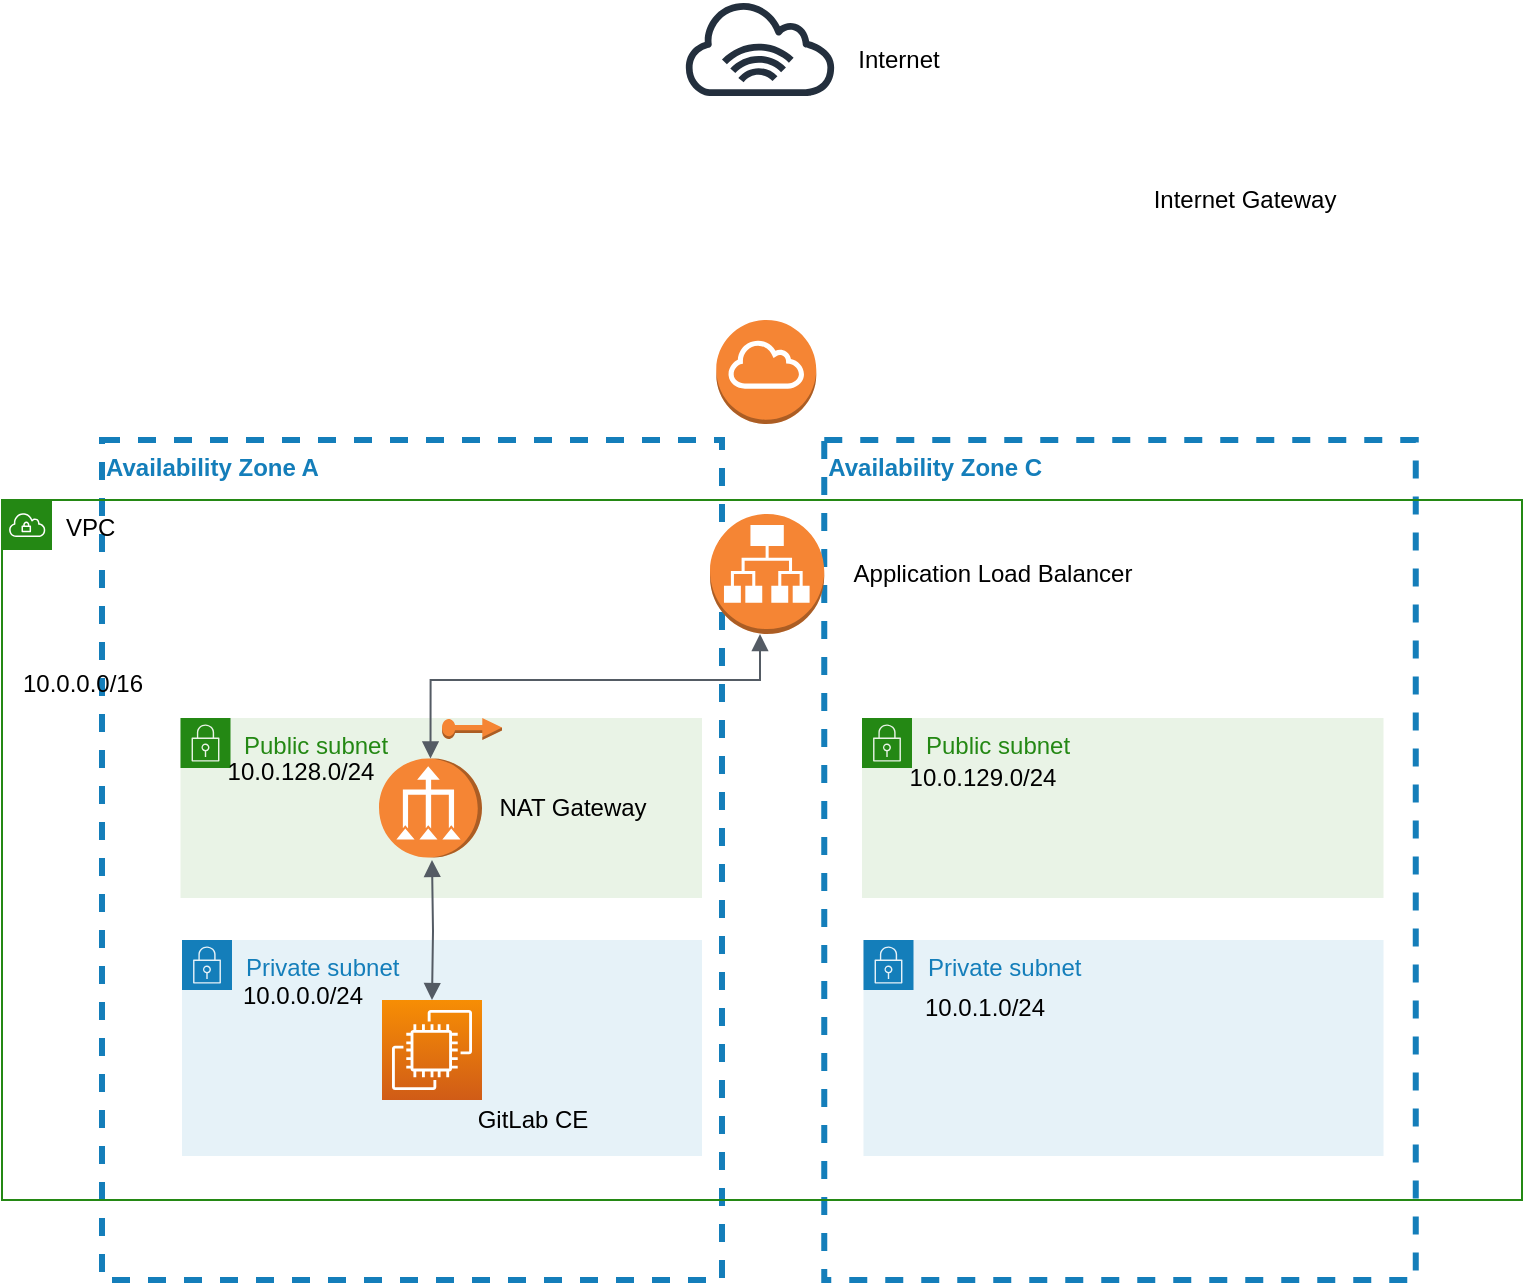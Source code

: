 <mxfile version="17.4.2" type="device"><diagram id="Ht1M8jgEwFfnCIfOTk4-" name="Page-1"><mxGraphModel dx="946" dy="672" grid="1" gridSize="10" guides="1" tooltips="1" connect="1" arrows="1" fold="1" page="1" pageScale="1" pageWidth="1169" pageHeight="827" math="0" shadow="0"><root><mxCell id="0"/><mxCell id="1" parent="0"/><mxCell id="mYgb7BdVEhMFVUpKuo6C-51" value="Availability Zone C" style="fillColor=none;strokeColor=#147EBA;dashed=1;verticalAlign=top;fontStyle=1;fontColor=#147EBA;align=left;strokeWidth=3;" vertex="1" parent="1"><mxGeometry x="581.13" y="230" width="295.75" height="420" as="geometry"/></mxCell><mxCell id="mYgb7BdVEhMFVUpKuo6C-24" value="Availability Zone A" style="fillColor=none;strokeColor=#147EBA;dashed=1;verticalAlign=top;fontStyle=1;fontColor=#147EBA;align=left;strokeWidth=3;" vertex="1" parent="1"><mxGeometry x="220" y="230" width="310" height="420" as="geometry"/></mxCell><mxCell id="mYgb7BdVEhMFVUpKuo6C-5" value="Private subnet" style="points=[[0,0],[0.25,0],[0.5,0],[0.75,0],[1,0],[1,0.25],[1,0.5],[1,0.75],[1,1],[0.75,1],[0.5,1],[0.25,1],[0,1],[0,0.75],[0,0.5],[0,0.25]];outlineConnect=0;gradientColor=none;html=1;whiteSpace=wrap;fontSize=12;fontStyle=0;container=1;pointerEvents=0;collapsible=0;recursiveResize=0;shape=mxgraph.aws4.group;grIcon=mxgraph.aws4.group_security_group;grStroke=0;strokeColor=#147EBA;fillColor=#E6F2F8;verticalAlign=top;align=left;spacingLeft=30;fontColor=#147EBA;dashed=0;" vertex="1" parent="1"><mxGeometry x="260" y="480" width="260" height="108" as="geometry"/></mxCell><mxCell id="mYgb7BdVEhMFVUpKuo6C-7" value="" style="sketch=0;points=[[0,0,0],[0.25,0,0],[0.5,0,0],[0.75,0,0],[1,0,0],[0,1,0],[0.25,1,0],[0.5,1,0],[0.75,1,0],[1,1,0],[0,0.25,0],[0,0.5,0],[0,0.75,0],[1,0.25,0],[1,0.5,0],[1,0.75,0]];outlineConnect=0;fontColor=#232F3E;gradientColor=#F78E04;gradientDirection=north;fillColor=#D05C17;strokeColor=#ffffff;dashed=0;verticalLabelPosition=bottom;verticalAlign=top;align=center;html=1;fontSize=12;fontStyle=0;aspect=fixed;shape=mxgraph.aws4.resourceIcon;resIcon=mxgraph.aws4.ec2;" vertex="1" parent="mYgb7BdVEhMFVUpKuo6C-5"><mxGeometry x="100" y="30" width="50" height="50" as="geometry"/></mxCell><mxCell id="mYgb7BdVEhMFVUpKuo6C-8" value="GitLab CE" style="text;html=1;align=center;verticalAlign=middle;resizable=0;points=[];autosize=1;strokeColor=none;fillColor=none;fontColor=#000000;" vertex="1" parent="mYgb7BdVEhMFVUpKuo6C-5"><mxGeometry x="140" y="80" width="70" height="20" as="geometry"/></mxCell><mxCell id="mYgb7BdVEhMFVUpKuo6C-21" value="10.0.0.0/24" style="text;html=1;align=center;verticalAlign=middle;resizable=0;points=[];autosize=1;strokeColor=none;fillColor=none;fontColor=#000000;" vertex="1" parent="mYgb7BdVEhMFVUpKuo6C-5"><mxGeometry x="20" y="18" width="80" height="20" as="geometry"/></mxCell><mxCell id="mYgb7BdVEhMFVUpKuo6C-6" value="Public subnet" style="points=[[0,0],[0.25,0],[0.5,0],[0.75,0],[1,0],[1,0.25],[1,0.5],[1,0.75],[1,1],[0.75,1],[0.5,1],[0.25,1],[0,1],[0,0.75],[0,0.5],[0,0.25]];outlineConnect=0;gradientColor=none;html=1;whiteSpace=wrap;fontSize=12;fontStyle=0;container=1;pointerEvents=0;collapsible=0;recursiveResize=0;shape=mxgraph.aws4.group;grIcon=mxgraph.aws4.group_security_group;grStroke=0;strokeColor=#248814;fillColor=#E9F3E6;verticalAlign=top;align=left;spacingLeft=30;fontColor=#248814;dashed=0;" vertex="1" parent="1"><mxGeometry x="259.25" y="369" width="260.75" height="90" as="geometry"/></mxCell><mxCell id="mYgb7BdVEhMFVUpKuo6C-9" value="" style="outlineConnect=0;dashed=0;verticalLabelPosition=bottom;verticalAlign=top;align=center;html=1;shape=mxgraph.aws3.vpc_nat_gateway;fillColor=#F58534;gradientColor=none;fontColor=#000000;direction=north;" vertex="1" parent="mYgb7BdVEhMFVUpKuo6C-6"><mxGeometry x="99.25" y="20.25" width="51.5" height="49.5" as="geometry"/></mxCell><mxCell id="mYgb7BdVEhMFVUpKuo6C-10" value="NAT Gateway" style="text;html=1;align=center;verticalAlign=middle;resizable=0;points=[];autosize=1;strokeColor=none;fillColor=none;fontColor=#000000;" vertex="1" parent="mYgb7BdVEhMFVUpKuo6C-6"><mxGeometry x="150.75" y="35" width="90" height="20" as="geometry"/></mxCell><mxCell id="mYgb7BdVEhMFVUpKuo6C-11" value="" style="outlineConnect=0;dashed=0;verticalLabelPosition=bottom;verticalAlign=top;align=center;html=1;shape=mxgraph.aws3.elastic_ip;fillColor=#F58534;gradientColor=none;fontColor=#000000;" vertex="1" parent="mYgb7BdVEhMFVUpKuo6C-6"><mxGeometry x="130.75" width="30" height="11" as="geometry"/></mxCell><mxCell id="mYgb7BdVEhMFVUpKuo6C-20" value="10.0.128.0/24" style="text;html=1;align=center;verticalAlign=middle;resizable=0;points=[];autosize=1;strokeColor=none;fillColor=none;fontColor=#000000;" vertex="1" parent="mYgb7BdVEhMFVUpKuo6C-6"><mxGeometry x="15" y="17.25" width="90" height="20" as="geometry"/></mxCell><mxCell id="mYgb7BdVEhMFVUpKuo6C-4" value="&lt;font color=&quot;#000000&quot;&gt;VPC&lt;/font&gt;" style="points=[[0,0],[0.25,0],[0.5,0],[0.75,0],[1,0],[1,0.25],[1,0.5],[1,0.75],[1,1],[0.75,1],[0.5,1],[0.25,1],[0,1],[0,0.75],[0,0.5],[0,0.25]];outlineConnect=0;gradientColor=none;html=1;whiteSpace=wrap;fontSize=12;fontStyle=0;container=0;pointerEvents=0;collapsible=0;recursiveResize=0;shape=mxgraph.aws4.group;grIcon=mxgraph.aws4.group_vpc;strokeColor=#248814;fillColor=none;verticalAlign=top;align=left;spacingLeft=30;fontColor=#AAB7B8;dashed=0;" vertex="1" parent="1"><mxGeometry x="170" y="260" width="760" height="350" as="geometry"/></mxCell><mxCell id="mYgb7BdVEhMFVUpKuo6C-17" value="" style="edgeStyle=orthogonalEdgeStyle;html=1;endArrow=block;elbow=vertical;startArrow=block;startFill=1;endFill=1;strokeColor=#545B64;rounded=0;fontColor=#000000;entryX=0.5;entryY=0;entryDx=0;entryDy=0;entryPerimeter=0;" edge="1" parent="1" target="mYgb7BdVEhMFVUpKuo6C-7"><mxGeometry width="100" relative="1" as="geometry"><mxPoint x="385" y="440" as="sourcePoint"/><mxPoint x="150" y="410" as="targetPoint"/></mxGeometry></mxCell><mxCell id="mYgb7BdVEhMFVUpKuo6C-22" value="" style="sketch=0;outlineConnect=0;fontColor=#232F3E;gradientColor=none;fillColor=#232F3D;strokeColor=none;dashed=0;verticalLabelPosition=bottom;verticalAlign=top;align=center;html=1;fontSize=12;fontStyle=0;aspect=fixed;pointerEvents=1;shape=mxgraph.aws4.internet_alt1;" vertex="1" parent="1"><mxGeometry x="510" y="10" width="78" height="48" as="geometry"/></mxCell><mxCell id="mYgb7BdVEhMFVUpKuo6C-23" value="Internet" style="text;html=1;align=center;verticalAlign=middle;resizable=0;points=[];autosize=1;strokeColor=none;fillColor=none;fontColor=#000000;" vertex="1" parent="1"><mxGeometry x="588" y="30" width="60" height="20" as="geometry"/></mxCell><mxCell id="mYgb7BdVEhMFVUpKuo6C-12" value="" style="outlineConnect=0;dashed=0;verticalLabelPosition=bottom;verticalAlign=top;align=center;html=1;shape=mxgraph.aws3.internet_gateway;fillColor=#F58534;gradientColor=none;fontColor=#000000;" vertex="1" parent="1"><mxGeometry x="527.13" y="170" width="50" height="52" as="geometry"/></mxCell><mxCell id="mYgb7BdVEhMFVUpKuo6C-15" value="Internet Gateway" style="text;html=1;align=center;verticalAlign=middle;resizable=0;points=[];autosize=1;strokeColor=none;fillColor=none;fontColor=#000000;" vertex="1" parent="1"><mxGeometry x="735.75" y="100" width="110" height="20" as="geometry"/></mxCell><mxCell id="mYgb7BdVEhMFVUpKuo6C-18" value="" style="edgeStyle=orthogonalEdgeStyle;html=1;endArrow=block;elbow=vertical;startArrow=block;startFill=1;endFill=1;strokeColor=#545B64;rounded=0;fontColor=#000000;entryX=1;entryY=0.5;entryDx=0;entryDy=0;entryPerimeter=0;" edge="1" parent="1" source="mYgb7BdVEhMFVUpKuo6C-26" target="mYgb7BdVEhMFVUpKuo6C-9"><mxGeometry width="100" relative="1" as="geometry"><mxPoint x="395" y="450" as="sourcePoint"/><mxPoint x="395" y="520" as="targetPoint"/><Array as="points"><mxPoint x="549" y="350"/><mxPoint x="384" y="350"/></Array></mxGeometry></mxCell><mxCell id="mYgb7BdVEhMFVUpKuo6C-29" value="Application Load Balancer" style="text;html=1;align=center;verticalAlign=middle;resizable=0;points=[];autosize=1;strokeColor=none;fillColor=none;fontColor=#000000;" vertex="1" parent="1"><mxGeometry x="585" y="287" width="160" height="20" as="geometry"/></mxCell><mxCell id="mYgb7BdVEhMFVUpKuo6C-19" value="10.0.0.0/16" style="text;html=1;align=center;verticalAlign=middle;resizable=0;points=[];autosize=1;strokeColor=none;fillColor=none;fontColor=#000000;" vertex="1" parent="1"><mxGeometry x="170" y="342" width="80" height="20" as="geometry"/></mxCell><mxCell id="mYgb7BdVEhMFVUpKuo6C-41" value="Public subnet" style="points=[[0,0],[0.25,0],[0.5,0],[0.75,0],[1,0],[1,0.25],[1,0.5],[1,0.75],[1,1],[0.75,1],[0.5,1],[0.25,1],[0,1],[0,0.75],[0,0.5],[0,0.25]];outlineConnect=0;gradientColor=none;html=1;whiteSpace=wrap;fontSize=12;fontStyle=0;container=1;pointerEvents=0;collapsible=0;recursiveResize=0;shape=mxgraph.aws4.group;grIcon=mxgraph.aws4.group_security_group;grStroke=0;strokeColor=#248814;fillColor=#E9F3E6;verticalAlign=top;align=left;spacingLeft=30;fontColor=#248814;dashed=0;" vertex="1" parent="1"><mxGeometry x="600" y="369" width="260.75" height="90" as="geometry"/></mxCell><mxCell id="mYgb7BdVEhMFVUpKuo6C-45" value="10.0.129.0/24" style="text;html=1;align=center;verticalAlign=middle;resizable=0;points=[];autosize=1;strokeColor=none;fillColor=none;fontColor=#000000;" vertex="1" parent="mYgb7BdVEhMFVUpKuo6C-41"><mxGeometry x="15" y="20.25" width="90" height="20" as="geometry"/></mxCell><mxCell id="mYgb7BdVEhMFVUpKuo6C-46" value="Private subnet" style="points=[[0,0],[0.25,0],[0.5,0],[0.75,0],[1,0],[1,0.25],[1,0.5],[1,0.75],[1,1],[0.75,1],[0.5,1],[0.25,1],[0,1],[0,0.75],[0,0.5],[0,0.25]];outlineConnect=0;gradientColor=none;html=1;whiteSpace=wrap;fontSize=12;fontStyle=0;container=1;pointerEvents=0;collapsible=0;recursiveResize=0;shape=mxgraph.aws4.group;grIcon=mxgraph.aws4.group_security_group;grStroke=0;strokeColor=#147EBA;fillColor=#E6F2F8;verticalAlign=top;align=left;spacingLeft=30;fontColor=#147EBA;dashed=0;" vertex="1" parent="1"><mxGeometry x="600.75" y="480" width="260" height="108" as="geometry"/></mxCell><mxCell id="mYgb7BdVEhMFVUpKuo6C-49" value="10.0.1.0/24" style="text;html=1;align=center;verticalAlign=middle;resizable=0;points=[];autosize=1;strokeColor=none;fillColor=none;fontColor=#000000;" vertex="1" parent="mYgb7BdVEhMFVUpKuo6C-46"><mxGeometry x="20" y="24" width="80" height="20" as="geometry"/></mxCell><mxCell id="mYgb7BdVEhMFVUpKuo6C-26" value="" style="outlineConnect=0;dashed=0;verticalLabelPosition=bottom;verticalAlign=top;align=center;html=1;shape=mxgraph.aws3.application_load_balancer;fillColor=#F58534;gradientColor=none;fontColor=#000000;" vertex="1" parent="1"><mxGeometry x="524.0" y="267" width="57.13" height="60" as="geometry"/></mxCell></root></mxGraphModel></diagram></mxfile>